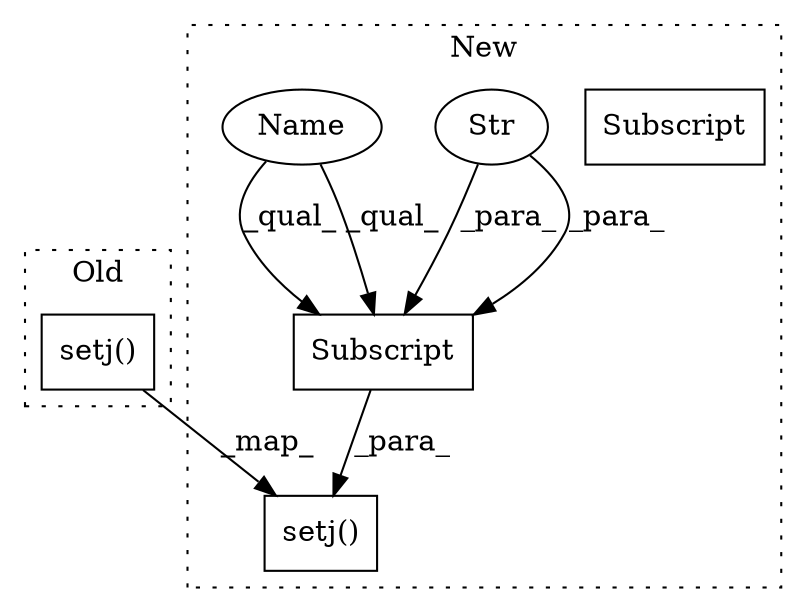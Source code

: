 digraph G {
subgraph cluster0 {
1 [label="setj()" a="75" s="5351,5364" l="12,1" shape="box"];
label = "Old";
style="dotted";
}
subgraph cluster1 {
2 [label="setj()" a="75" s="5329,5358" l="12,1" shape="box"];
3 [label="Subscript" a="63" s="5341,0" l="17,0" shape="box"];
4 [label="Str" a="66" s="5348" l="9" shape="ellipse"];
5 [label="Name" a="87" s="5341" l="6" shape="ellipse"];
6 [label="Subscript" a="63" s="5341,0" l="17,0" shape="box"];
label = "New";
style="dotted";
}
1 -> 2 [label="_map_"];
4 -> 6 [label="_para_"];
4 -> 6 [label="_para_"];
5 -> 6 [label="_qual_"];
5 -> 6 [label="_qual_"];
6 -> 2 [label="_para_"];
}